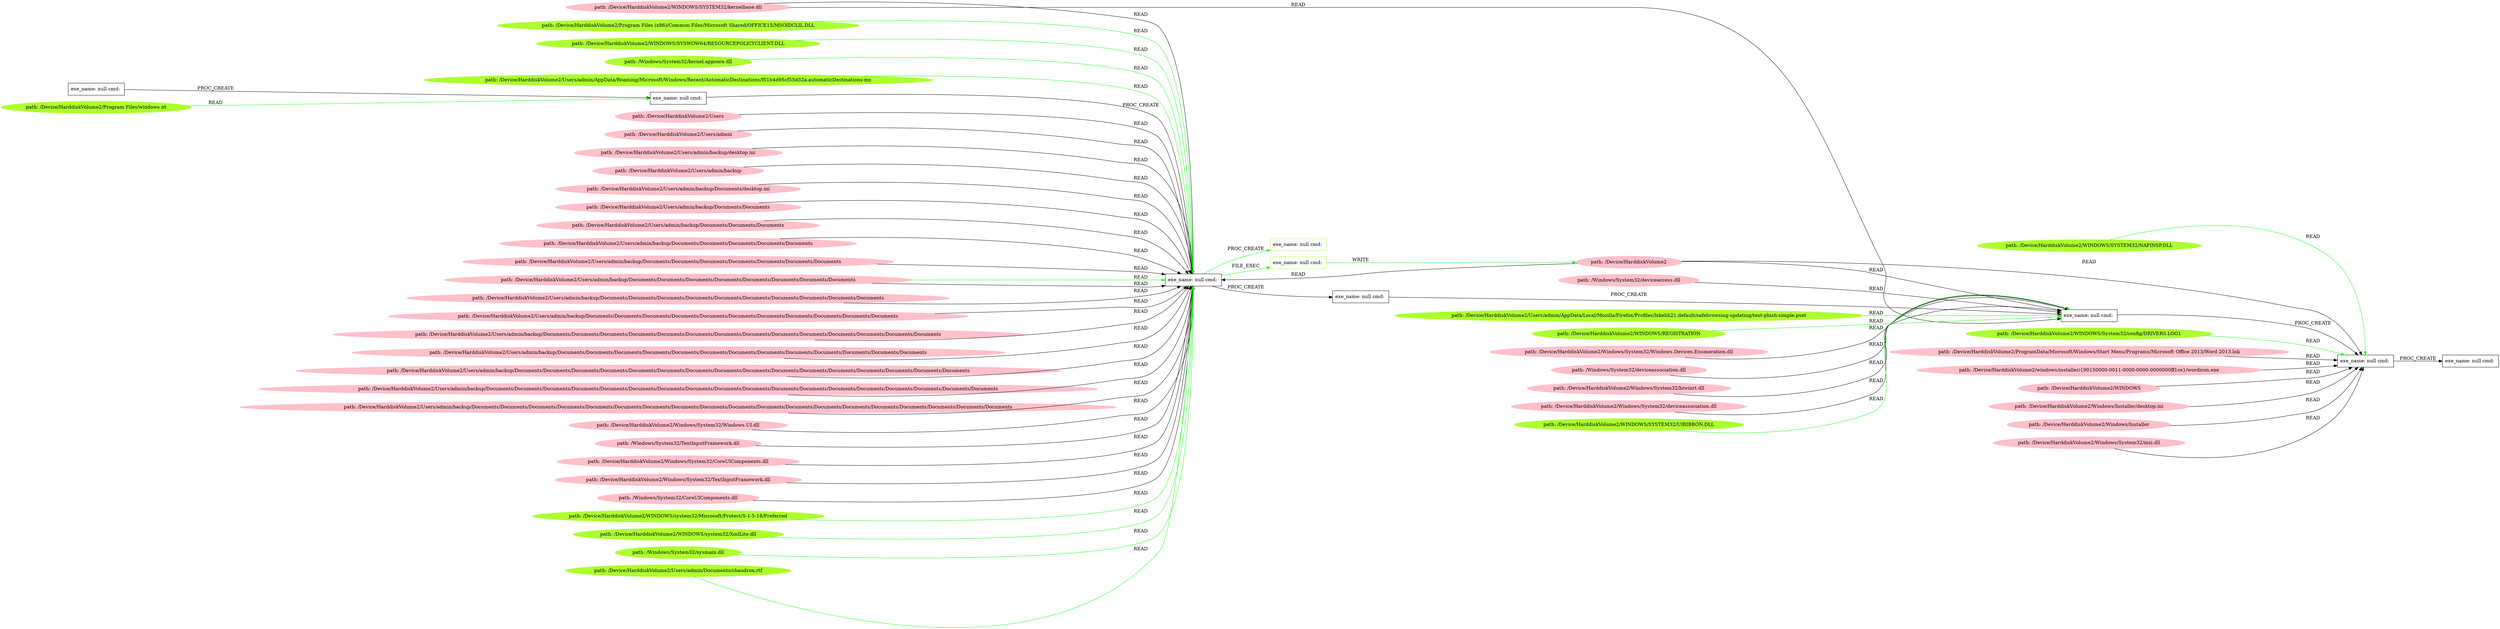 digraph {
	rankdir=LR
	2 [label="exe_name: null cmd: " color=black shape=box style=solid]
	70 [label="exe_name: null cmd: " color=greenyellow shape=box style=solid]
	2 -> 70 [label=FILE_EXEC color=green]
	76 [label="path: /Device/HarddiskVolume2/Users/admin/AppData/Roaming/Microsoft/Windows/Recent/AutomaticDestinations/f01b4d95cf55d32a.automaticDestinations-ms" color=greenyellow shape=oval style=filled]
	2 [label="exe_name: null cmd: " color=black shape=box style=solid]
	76 -> 2 [label=READ color=green]
	81 [label="path: /Device/HarddiskVolume2/WINDOWS/SYSTEM32/NAPINSP.DLL" color=greenyellow shape=oval style=filled]
	0 [label="exe_name: null cmd: " color=black shape=box style=solid]
	81 -> 0 [label=READ color=green]
	9 [label="exe_name: null cmd: " color=black shape=box style=solid]
	4 [label="exe_name: null cmd: " color=black shape=box style=solid]
	9 -> 4 [label=PROC_CREATE color=black]
	4 [label="exe_name: null cmd: " color=black shape=box style=solid]
	2 [label="exe_name: null cmd: " color=black shape=box style=solid]
	4 -> 2 [label=PROC_CREATE color=black]
	60 [label="path: /Device/HarddiskVolume2" color=pink shape=oval style=filled]
	2 [label="exe_name: null cmd: " color=black shape=box style=solid]
	60 -> 2 [label=READ color=black]
	10 [label="path: /Device/HarddiskVolume2/Users" color=pink shape=oval style=filled]
	2 [label="exe_name: null cmd: " color=black shape=box style=solid]
	10 -> 2 [label=READ color=black]
	32 [label="path: /Device/HarddiskVolume2/Users/admin" color=pink shape=oval style=filled]
	2 [label="exe_name: null cmd: " color=black shape=box style=solid]
	32 -> 2 [label=READ color=black]
	3 [label="path: /Device/HarddiskVolume2/Users/admin/backup/desktop.ini" color=pink shape=oval style=filled]
	2 [label="exe_name: null cmd: " color=black shape=box style=solid]
	3 -> 2 [label=READ color=black]
	8 [label="path: /Device/HarddiskVolume2/Users/admin/backup" color=pink shape=oval style=filled]
	2 [label="exe_name: null cmd: " color=black shape=box style=solid]
	8 -> 2 [label=READ color=black]
	50 [label="path: /Device/HarddiskVolume2/Users/admin/backup/Documents/desktop.ini" color=pink shape=oval style=filled]
	2 [label="exe_name: null cmd: " color=black shape=box style=solid]
	50 -> 2 [label=READ color=black]
	13 [label="path: /Device/HarddiskVolume2/Users/admin/backup/Documents/Documents" color=pink shape=oval style=filled]
	2 [label="exe_name: null cmd: " color=black shape=box style=solid]
	13 -> 2 [label=READ color=black]
	14 [label="path: /Device/HarddiskVolume2/Users/admin/backup/Documents/Documents/Documents" color=pink shape=oval style=filled]
	2 [label="exe_name: null cmd: " color=black shape=box style=solid]
	14 -> 2 [label=READ color=black]
	11 [label="path: /Device/HarddiskVolume2/Users/admin/backup/Documents/Documents/Documents/Documents/Documents" color=pink shape=oval style=filled]
	2 [label="exe_name: null cmd: " color=black shape=box style=solid]
	11 -> 2 [label=READ color=black]
	39 [label="path: /Device/HarddiskVolume2/Users/admin/backup/Documents/Documents/Documents/Documents/Documents/Documents/Documents" color=pink shape=oval style=filled]
	2 [label="exe_name: null cmd: " color=black shape=box style=solid]
	39 -> 2 [label=READ color=black]
	42 [label="path: /Device/HarddiskVolume2/Users/admin/backup/Documents/Documents/Documents/Documents/Documents/Documents/Documents/Documents" color=pink shape=oval style=filled]
	2 [label="exe_name: null cmd: " color=black shape=box style=solid]
	42 -> 2 [label=READ color=green]
	42 [label="path: /Device/HarddiskVolume2/Users/admin/backup/Documents/Documents/Documents/Documents/Documents/Documents/Documents/Documents" color=pink shape=oval style=filled]
	2 [label="exe_name: null cmd: " color=black shape=box style=solid]
	42 -> 2 [label=READ color=black]
	46 [label="path: /Device/HarddiskVolume2/Users/admin/backup/Documents/Documents/Documents/Documents/Documents/Documents/Documents/Documents/Documents/Documents" color=pink shape=oval style=filled]
	2 [label="exe_name: null cmd: " color=black shape=box style=solid]
	46 -> 2 [label=READ color=black]
	57 [label="path: /Device/HarddiskVolume2/Users/admin/backup/Documents/Documents/Documents/Documents/Documents/Documents/Documents/Documents/Documents/Documents/Documents" color=pink shape=oval style=filled]
	2 [label="exe_name: null cmd: " color=black shape=box style=solid]
	57 -> 2 [label=READ color=black]
	20 [label="path: /Device/HarddiskVolume2/Users/admin/backup/Documents/Documents/Documents/Documents/Documents/Documents/Documents/Documents/Documents/Documents/Documents/Documents/Documents/Documents" color=pink shape=oval style=filled]
	2 [label="exe_name: null cmd: " color=black shape=box style=solid]
	20 -> 2 [label=READ color=black]
	36 [label="path: /Device/HarddiskVolume2/Users/admin/backup/Documents/Documents/Documents/Documents/Documents/Documents/Documents/Documents/Documents/Documents/Documents/Documents/Documents" color=pink shape=oval style=filled]
	2 [label="exe_name: null cmd: " color=black shape=box style=solid]
	36 -> 2 [label=READ color=black]
	6 [label="path: /Device/HarddiskVolume2/Users/admin/backup/Documents/Documents/Documents/Documents/Documents/Documents/Documents/Documents/Documents/Documents/Documents/Documents/Documents/Documents/Documents/Documents" color=pink shape=oval style=filled]
	2 [label="exe_name: null cmd: " color=black shape=box style=solid]
	6 -> 2 [label=READ color=black]
	18 [label="path: /Device/HarddiskVolume2/Users/admin/backup/Documents/Documents/Documents/Documents/Documents/Documents/Documents/Documents/Documents/Documents/Documents/Documents/Documents/Documents/Documents/Documents/Documents/Documents" color=pink shape=oval style=filled]
	2 [label="exe_name: null cmd: " color=black shape=box style=solid]
	18 -> 2 [label=READ color=black]
	48 [label="path: /Device/HarddiskVolume2/Users/admin/backup/Documents/Documents/Documents/Documents/Documents/Documents/Documents/Documents/Documents/Documents/Documents/Documents/Documents/Documents/Documents/Documents/Documents/Documents/Documents" color=pink shape=oval style=filled]
	2 [label="exe_name: null cmd: " color=black shape=box style=solid]
	48 -> 2 [label=READ color=black]
	34 [label="path: /Device/HarddiskVolume2/Windows/System32/Windows.UI.dll" color=pink shape=oval style=filled]
	2 [label="exe_name: null cmd: " color=black shape=box style=solid]
	34 -> 2 [label=READ color=black]
	49 [label="path: /Windows/System32/TextInputFramework.dll" color=pink shape=oval style=filled]
	2 [label="exe_name: null cmd: " color=black shape=box style=solid]
	49 -> 2 [label=READ color=black]
	52 [label="path: /Device/HarddiskVolume2/Windows/System32/CoreUIComponents.dll" color=pink shape=oval style=filled]
	2 [label="exe_name: null cmd: " color=black shape=box style=solid]
	52 -> 2 [label=READ color=black]
	40 [label="path: /Device/HarddiskVolume2/Windows/System32/TextInputFramework.dll" color=pink shape=oval style=filled]
	2 [label="exe_name: null cmd: " color=black shape=box style=solid]
	40 -> 2 [label=READ color=black]
	16 [label="path: /Windows/System32/CoreUIComponents.dll" color=pink shape=oval style=filled]
	2 [label="exe_name: null cmd: " color=black shape=box style=solid]
	16 -> 2 [label=READ color=black]
	58 [label="path: /Device/HarddiskVolume2/WINDOWS/SYSTEM32/kernelbase.dll" color=pink shape=oval style=filled]
	2 [label="exe_name: null cmd: " color=black shape=box style=solid]
	58 -> 2 [label=READ color=black]
	2 [label="exe_name: null cmd: " color=black shape=box style=solid]
	33 [label="exe_name: null cmd: " color=black shape=box style=solid]
	2 -> 33 [label=PROC_CREATE color=black]
	33 [label="exe_name: null cmd: " color=black shape=box style=solid]
	25 [label="exe_name: null cmd: " color=black shape=box style=solid]
	33 -> 25 [label=PROC_CREATE color=black]
	60 [label="path: /Device/HarddiskVolume2" color=pink shape=oval style=filled]
	25 [label="exe_name: null cmd: " color=black shape=box style=solid]
	60 -> 25 [label=READ color=black]
	82 [label="path: /Device/HarddiskVolume2/WINDOWS/System32/config/DRIVERS.LOG1" color=greenyellow shape=oval style=filled]
	0 [label="exe_name: null cmd: " color=black shape=box style=solid]
	82 -> 0 [label=READ color=green]
	69 [label="path: /Device/HarddiskVolume2/WINDOWS/system32/Microsoft/Protect/S-1-5-18/Preferred" color=greenyellow shape=oval style=filled]
	2 [label="exe_name: null cmd: " color=black shape=box style=solid]
	69 -> 2 [label=READ color=green]
	47 [label="path: /Device/HarddiskVolume2/Windows/System32/Windows.Devices.Enumeration.dll" color=pink shape=oval style=filled]
	25 [label="exe_name: null cmd: " color=black shape=box style=solid]
	47 -> 25 [label=READ color=black]
	55 [label="path: /Windows/System32/deviceassociation.dll" color=pink shape=oval style=filled]
	25 [label="exe_name: null cmd: " color=black shape=box style=solid]
	55 -> 25 [label=READ color=black]
	35 [label="path: /Device/HarddiskVolume2/Windows/System32/biwinrt.dll" color=pink shape=oval style=filled]
	25 [label="exe_name: null cmd: " color=black shape=box style=solid]
	35 -> 25 [label=READ color=black]
	43 [label="path: /Device/HarddiskVolume2/Windows/System32/deviceassociation.dll" color=pink shape=oval style=filled]
	25 [label="exe_name: null cmd: " color=black shape=box style=solid]
	43 -> 25 [label=READ color=black]
	58 [label="path: /Device/HarddiskVolume2/WINDOWS/SYSTEM32/kernelbase.dll" color=pink shape=oval style=filled]
	25 [label="exe_name: null cmd: " color=black shape=box style=solid]
	58 -> 25 [label=READ color=black]
	65 [label="path: /Device/HarddiskVolume2/Program Files/windows nt" color=greenyellow shape=oval style=filled]
	4 [label="exe_name: null cmd: " color=black shape=box style=solid]
	65 -> 4 [label=READ color=green]
	72 [label="path: /Device/HarddiskVolume2/WINDOWS/system32/XmlLite.dll" color=greenyellow shape=oval style=filled]
	2 [label="exe_name: null cmd: " color=black shape=box style=solid]
	72 -> 2 [label=READ color=green]
	78 [label="path: /Device/HarddiskVolume2/WINDOWS/SYSTEM32/UIRIBBON.DLL" color=greenyellow shape=oval style=filled]
	25 [label="exe_name: null cmd: " color=black shape=box style=solid]
	78 -> 25 [label=READ color=green]
	74 [label="path: /Windows/System32/sysmain.dll" color=greenyellow shape=oval style=filled]
	2 [label="exe_name: null cmd: " color=black shape=box style=solid]
	74 -> 2 [label=READ color=green]
	56 [label="path: /Windows/System32/deviceaccess.dll" color=pink shape=oval style=filled]
	25 [label="exe_name: null cmd: " color=black shape=box style=solid]
	56 -> 25 [label=READ color=black]
	25 [label="exe_name: null cmd: " color=black shape=box style=solid]
	0 [label="exe_name: null cmd: " color=black shape=box style=solid]
	25 -> 0 [label=PROC_CREATE color=black]
	21 [label="path: /Device/HarddiskVolume2/ProgramData/Microsoft/Windows/Start Menu/Programs/Microsoft Office 2013/Word 2013.lnk" color=pink shape=oval style=filled]
	0 [label="exe_name: null cmd: " color=black shape=box style=solid]
	21 -> 0 [label=READ color=black]
	28 [label="path: /Device/HarddiskVolume2/windows/installer/{90150000-0011-0000-0000-0000000ff1ce}/wordicon.exe" color=pink shape=oval style=filled]
	0 [label="exe_name: null cmd: " color=black shape=box style=solid]
	28 -> 0 [label=READ color=black]
	60 [label="path: /Device/HarddiskVolume2" color=pink shape=oval style=filled]
	0 [label="exe_name: null cmd: " color=black shape=box style=solid]
	60 -> 0 [label=READ color=black]
	24 [label="path: /Device/HarddiskVolume2/WINDOWS" color=pink shape=oval style=filled]
	0 [label="exe_name: null cmd: " color=black shape=box style=solid]
	24 -> 0 [label=READ color=black]
	26 [label="path: /Device/HarddiskVolume2/Windows/Installer/desktop.ini" color=pink shape=oval style=filled]
	0 [label="exe_name: null cmd: " color=black shape=box style=solid]
	26 -> 0 [label=READ color=black]
	27 [label="path: /Device/HarddiskVolume2/Windows/Installer" color=pink shape=oval style=filled]
	0 [label="exe_name: null cmd: " color=black shape=box style=solid]
	27 -> 0 [label=READ color=black]
	17 [label="path: /Device/HarddiskVolume2/Windows/System32/msi.dll" color=pink shape=oval style=filled]
	0 [label="exe_name: null cmd: " color=black shape=box style=solid]
	17 -> 0 [label=READ color=black]
	0 [label="exe_name: null cmd: " color=black shape=box style=solid]
	1 [label="exe_name: null cmd: " color=black shape=box style=solid]
	0 -> 1 [label=PROC_CREATE color=black]
	67 [label="path: /Device/HarddiskVolume2/Users/admin/Documents/chaudron.rtf" color=greenyellow shape=oval style=filled]
	2 [label="exe_name: null cmd: " color=black shape=box style=solid]
	67 -> 2 [label=READ color=green]
	70 [label="exe_name: null cmd: " color=greenyellow shape=box style=solid]
	60 [label="path: /Device/HarddiskVolume2" color=pink shape=oval style=filled]
	70 -> 60 [label=WRITE color=green]
	75 [label="path: /Device/HarddiskVolume2/Program Files (x86)/Common Files/Microsoft Shared/OFFICE15/MSOIDCLIL.DLL" color=greenyellow shape=oval style=filled]
	2 [label="exe_name: null cmd: " color=black shape=box style=solid]
	75 -> 2 [label=READ color=green]
	79 [label="path: /Device/HarddiskVolume2/WINDOWS/REGISTRATION" color=greenyellow shape=oval style=filled]
	25 [label="exe_name: null cmd: " color=black shape=box style=solid]
	79 -> 25 [label=READ color=green]
	66 [label="path: /Device/HarddiskVolume2/WINDOWS/SYSWOW64/RESOURCEPOLICYCLIENT.DLL" color=greenyellow shape=oval style=filled]
	2 [label="exe_name: null cmd: " color=black shape=box style=solid]
	66 -> 2 [label=READ color=green]
	73 [label="path: /Windows/System32/kernel.appcore.dll" color=greenyellow shape=oval style=filled]
	2 [label="exe_name: null cmd: " color=black shape=box style=solid]
	73 -> 2 [label=READ color=green]
	80 [label="path: /Device/HarddiskVolume2/Users/admin/AppData/Local/Mozilla/Firefox/Profiles/lxkehh21.default/safebrowsing-updating/test-phish-simple.pset" color=greenyellow shape=oval style=filled]
	25 [label="exe_name: null cmd: " color=black shape=box style=solid]
	80 -> 25 [label=READ color=green]
	2 [label="exe_name: null cmd: " color=black shape=box style=solid]
	77 [label="exe_name: null cmd: " color=greenyellow shape=box style=solid]
	2 -> 77 [label=PROC_CREATE color=green]
}
